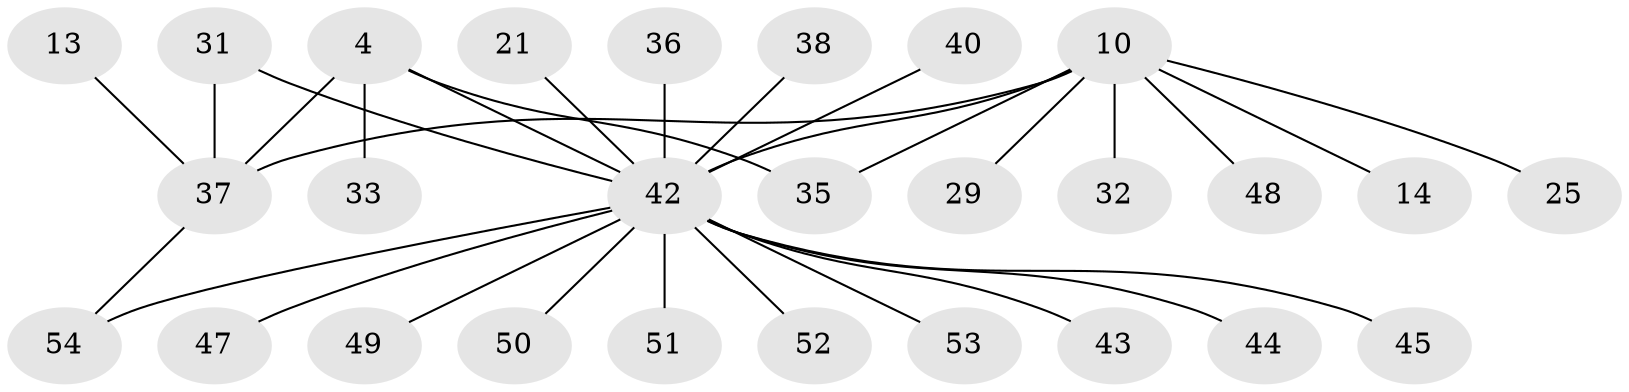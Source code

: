// original degree distribution, {3: 0.05555555555555555, 8: 0.05555555555555555, 5: 0.037037037037037035, 4: 0.037037037037037035, 7: 0.037037037037037035, 6: 0.037037037037037035, 1: 0.6481481481481481, 2: 0.09259259259259259}
// Generated by graph-tools (version 1.1) at 2025/55/03/09/25 04:55:55]
// undirected, 27 vertices, 30 edges
graph export_dot {
graph [start="1"]
  node [color=gray90,style=filled];
  4;
  10 [super="+8"];
  13;
  14;
  21;
  25;
  29;
  31;
  32;
  33;
  35 [super="+28"];
  36;
  37 [super="+15+30+5+12"];
  38 [super="+26"];
  40 [super="+34"];
  42 [super="+7+17+2+16+18"];
  43;
  44 [super="+27"];
  45;
  47;
  48;
  49;
  50;
  51;
  52;
  53;
  54 [super="+24+39+41+46"];
  4 -- 33;
  4 -- 42 [weight=2];
  4 -- 35;
  4 -- 37;
  10 -- 14;
  10 -- 32;
  10 -- 48;
  10 -- 25;
  10 -- 29;
  10 -- 42 [weight=3];
  10 -- 35;
  10 -- 37 [weight=2];
  13 -- 37;
  21 -- 42;
  31 -- 42;
  31 -- 37;
  36 -- 42;
  37 -- 54;
  38 -- 42;
  40 -- 42;
  42 -- 45;
  42 -- 49;
  42 -- 51;
  42 -- 52;
  42 -- 50;
  42 -- 47;
  42 -- 43;
  42 -- 53;
  42 -- 54;
  42 -- 44;
}
